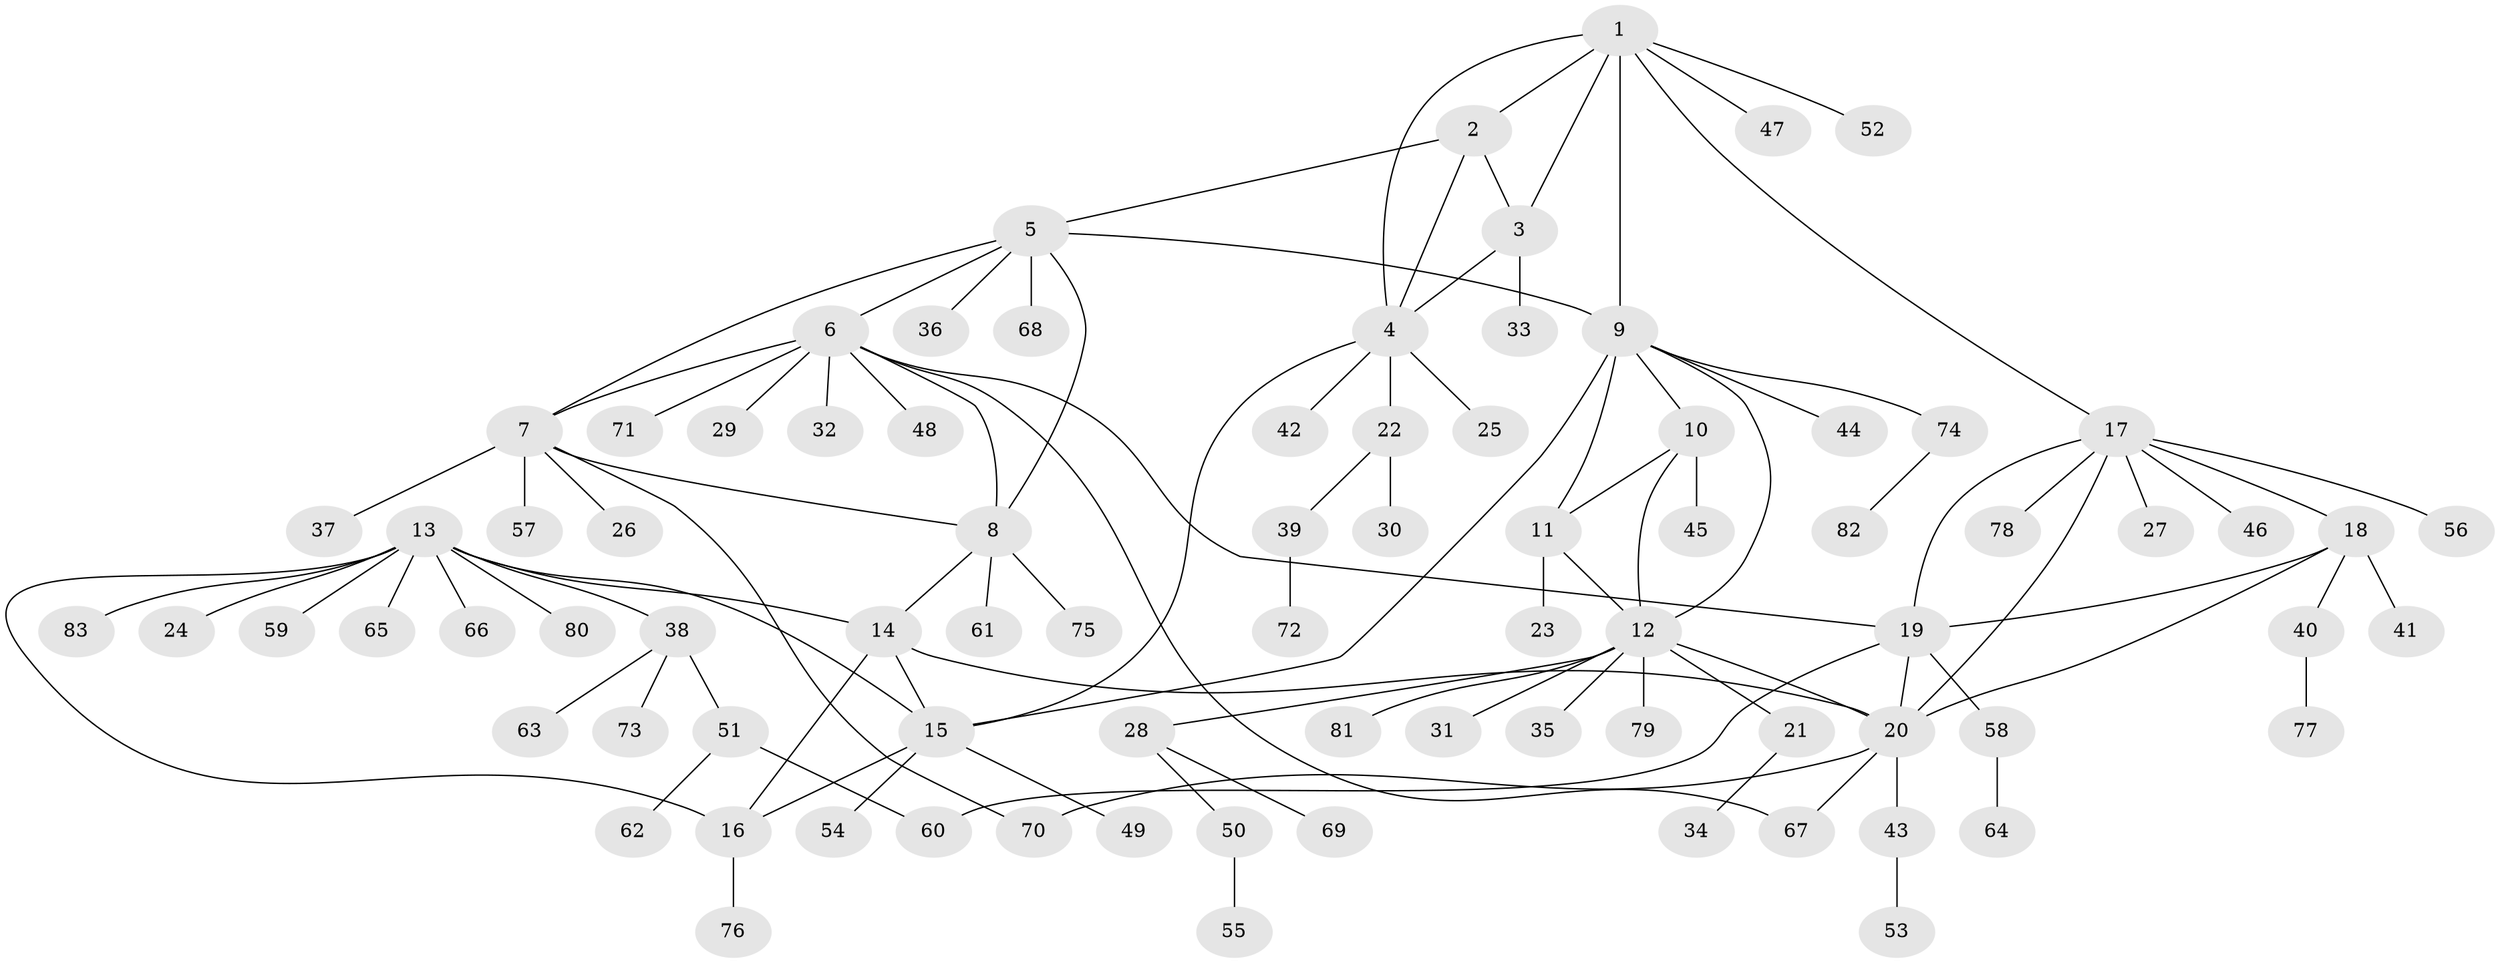 // coarse degree distribution, {5: 0.08333333333333333, 7: 0.05, 2: 0.06666666666666667, 11: 0.016666666666666666, 3: 0.08333333333333333, 9: 0.016666666666666666, 10: 0.016666666666666666, 4: 0.016666666666666666, 6: 0.016666666666666666, 8: 0.016666666666666666, 1: 0.6166666666666667}
// Generated by graph-tools (version 1.1) at 2025/24/03/03/25 07:24:09]
// undirected, 83 vertices, 106 edges
graph export_dot {
graph [start="1"]
  node [color=gray90,style=filled];
  1;
  2;
  3;
  4;
  5;
  6;
  7;
  8;
  9;
  10;
  11;
  12;
  13;
  14;
  15;
  16;
  17;
  18;
  19;
  20;
  21;
  22;
  23;
  24;
  25;
  26;
  27;
  28;
  29;
  30;
  31;
  32;
  33;
  34;
  35;
  36;
  37;
  38;
  39;
  40;
  41;
  42;
  43;
  44;
  45;
  46;
  47;
  48;
  49;
  50;
  51;
  52;
  53;
  54;
  55;
  56;
  57;
  58;
  59;
  60;
  61;
  62;
  63;
  64;
  65;
  66;
  67;
  68;
  69;
  70;
  71;
  72;
  73;
  74;
  75;
  76;
  77;
  78;
  79;
  80;
  81;
  82;
  83;
  1 -- 2;
  1 -- 3;
  1 -- 4;
  1 -- 9;
  1 -- 17;
  1 -- 47;
  1 -- 52;
  2 -- 3;
  2 -- 4;
  2 -- 5;
  3 -- 4;
  3 -- 33;
  4 -- 15;
  4 -- 22;
  4 -- 25;
  4 -- 42;
  5 -- 6;
  5 -- 7;
  5 -- 8;
  5 -- 9;
  5 -- 36;
  5 -- 68;
  6 -- 7;
  6 -- 8;
  6 -- 19;
  6 -- 29;
  6 -- 32;
  6 -- 48;
  6 -- 67;
  6 -- 71;
  7 -- 8;
  7 -- 26;
  7 -- 37;
  7 -- 57;
  7 -- 70;
  8 -- 14;
  8 -- 61;
  8 -- 75;
  9 -- 10;
  9 -- 11;
  9 -- 12;
  9 -- 15;
  9 -- 44;
  9 -- 74;
  10 -- 11;
  10 -- 12;
  10 -- 45;
  11 -- 12;
  11 -- 23;
  12 -- 20;
  12 -- 21;
  12 -- 28;
  12 -- 31;
  12 -- 35;
  12 -- 79;
  12 -- 81;
  13 -- 14;
  13 -- 15;
  13 -- 16;
  13 -- 24;
  13 -- 38;
  13 -- 59;
  13 -- 65;
  13 -- 66;
  13 -- 80;
  13 -- 83;
  14 -- 15;
  14 -- 16;
  14 -- 20;
  15 -- 16;
  15 -- 49;
  15 -- 54;
  16 -- 76;
  17 -- 18;
  17 -- 19;
  17 -- 20;
  17 -- 27;
  17 -- 46;
  17 -- 56;
  17 -- 78;
  18 -- 19;
  18 -- 20;
  18 -- 40;
  18 -- 41;
  19 -- 20;
  19 -- 58;
  19 -- 60;
  20 -- 43;
  20 -- 67;
  20 -- 70;
  21 -- 34;
  22 -- 30;
  22 -- 39;
  28 -- 50;
  28 -- 69;
  38 -- 51;
  38 -- 63;
  38 -- 73;
  39 -- 72;
  40 -- 77;
  43 -- 53;
  50 -- 55;
  51 -- 60;
  51 -- 62;
  58 -- 64;
  74 -- 82;
}
